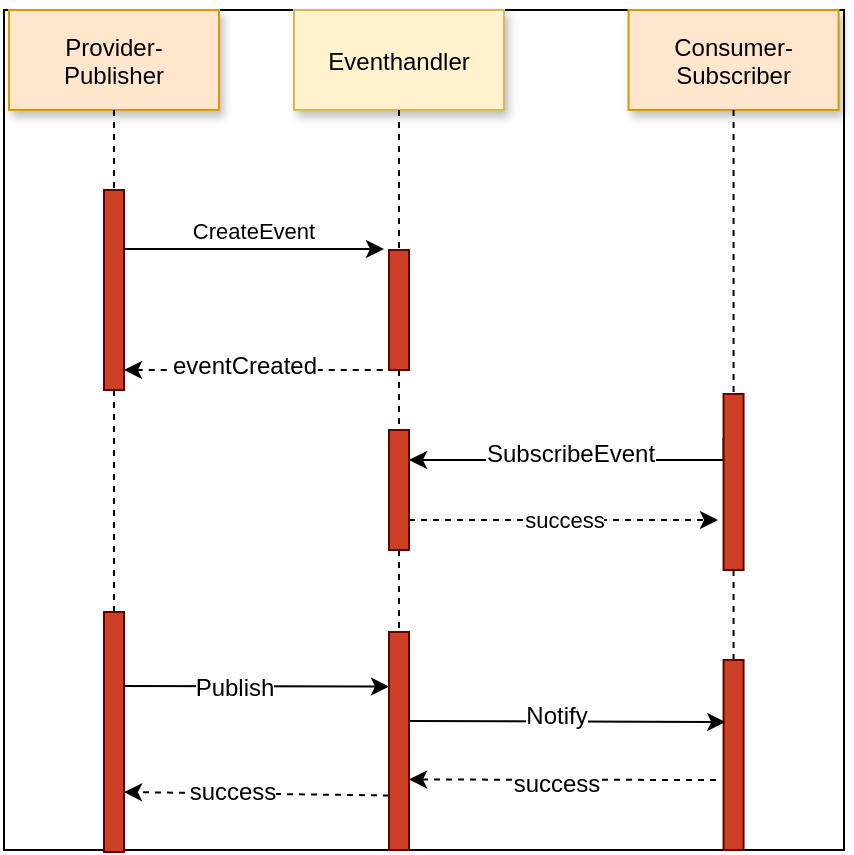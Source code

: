 <mxfile version="12.6.4" type="device"><diagram name="Page-1" id="9361dd3d-8414-5efd-6122-117bd74ce7a7"><mxGraphModel dx="2003" dy="1280" grid="1" gridSize="10" guides="1" tooltips="1" connect="1" arrows="1" fold="1" page="0" pageScale="1.5" pageWidth="826" pageHeight="1169" background="#ffffff" math="0" shadow="0"><root><mxCell id="0"/><mxCell id="1" parent="0"/><mxCell id="69" value="" style="" parent="1" vertex="1"><mxGeometry x="150" y="60" width="420" height="420" as="geometry"/></mxCell><mxCell id="2" value="" style="fillColor=#CC4125;strokeColor=#660000" parent="1" vertex="1"><mxGeometry x="200" y="150" width="10" height="100" as="geometry"/></mxCell><mxCell id="4" value="Provider-&#10;Publisher" style="shadow=1;fillColor=#ffe6cc;strokeColor=#d79b00;" parent="1" vertex="1"><mxGeometry x="152.5" y="60" width="105" height="50" as="geometry"/></mxCell><mxCell id="6" value="" style="fillColor=#CC4125;strokeColor=#660000" parent="1" vertex="1"><mxGeometry x="342.5" y="180" width="10" height="60" as="geometry"/></mxCell><mxCell id="7" value="Eventhandler" style="shadow=1;fillColor=#fff2cc;strokeColor=#d6b656;" parent="1" vertex="1"><mxGeometry x="295" y="60" width="105" height="50" as="geometry"/></mxCell><mxCell id="8" value="" style="edgeStyle=none;endArrow=none;dashed=1" parent="1" source="7" target="6" edge="1"><mxGeometry x="272.335" y="165" width="100" height="100" as="geometry"><mxPoint x="347.259" y="110" as="sourcePoint"/><mxPoint x="347.576" y="165" as="targetPoint"/></mxGeometry></mxCell><mxCell id="9" value="CreateEvent" style="edgeStyle=none;verticalLabelPosition=top;verticalAlign=bottom" parent="1" edge="1"><mxGeometry x="220" y="92" width="100" height="100" as="geometry"><mxPoint x="210" y="179.5" as="sourcePoint"/><mxPoint x="340" y="179.5" as="targetPoint"/></mxGeometry></mxCell><mxCell id="11" value="" style="edgeStyle=none;verticalLabelPosition=top;verticalAlign=bottom;endArrow=none;startArrow=classic;dashed=1" parent="1" edge="1"><mxGeometry x="220" y="152.499" width="100" height="100" as="geometry"><mxPoint x="210" y="239.999" as="sourcePoint"/><mxPoint x="340" y="239.999" as="targetPoint"/></mxGeometry></mxCell><mxCell id="y9nky8utJ9gH5K8lU3uj-90" value="eventCreated" style="text;html=1;align=center;verticalAlign=middle;resizable=0;points=[];labelBackgroundColor=#ffffff;" vertex="1" connectable="0" parent="11"><mxGeometry relative="1" as="geometry"><mxPoint x="-5" y="-2" as="offset"/></mxGeometry></mxCell><mxCell id="15" value="Consumer-&#10;Subscriber" style="shadow=1;fillColor=#ffe6cc;strokeColor=#d79b00;" parent="1" vertex="1"><mxGeometry x="462.284" y="60.0" width="105" height="50" as="geometry"/></mxCell><mxCell id="16" value="" style="edgeStyle=none;endArrow=none;dashed=1;" parent="1" source="15" target="17" edge="1"><mxGeometry x="437.043" y="270" width="100" height="100" as="geometry"><mxPoint x="514.543" y="220.0" as="sourcePoint"/><mxPoint x="514.543" y="240.0" as="targetPoint"/></mxGeometry></mxCell><mxCell id="y9nky8utJ9gH5K8lU3uj-93" style="edgeStyle=orthogonalEdgeStyle;rounded=0;orthogonalLoop=1;jettySize=auto;html=1;exitX=0;exitY=0.25;exitDx=0;exitDy=0;entryX=1;entryY=0.25;entryDx=0;entryDy=0;" edge="1" parent="1" source="17" target="y9nky8utJ9gH5K8lU3uj-91"><mxGeometry relative="1" as="geometry"><Array as="points"><mxPoint x="431" y="285"/><mxPoint x="431" y="285"/></Array></mxGeometry></mxCell><mxCell id="y9nky8utJ9gH5K8lU3uj-94" value="SubscribeEvent" style="text;html=1;align=center;verticalAlign=middle;resizable=0;points=[];labelBackgroundColor=#ffffff;" vertex="1" connectable="0" parent="y9nky8utJ9gH5K8lU3uj-93"><mxGeometry x="0.045" y="-3" relative="1" as="geometry"><mxPoint as="offset"/></mxGeometry></mxCell><mxCell id="17" value="" style="fillColor=#CC4125;strokeColor=#660000" parent="1" vertex="1"><mxGeometry x="509.78" y="252" width="10" height="88" as="geometry"/></mxCell><mxCell id="33" value="" style="edgeStyle=elbowEdgeStyle;elbow=horizontal;endArrow=none;dashed=1" parent="1" source="4" target="2" edge="1"><mxGeometry x="230.0" y="310" width="100" height="100" as="geometry"><mxPoint x="230.0" y="410" as="sourcePoint"/><mxPoint x="330" y="310" as="targetPoint"/></mxGeometry></mxCell><mxCell id="y9nky8utJ9gH5K8lU3uj-100" style="edgeStyle=none;rounded=0;orthogonalLoop=1;jettySize=auto;html=1;entryX=0;entryY=0.25;entryDx=0;entryDy=0;startArrow=none;startFill=0;endArrow=classic;endFill=1;" edge="1" parent="1" target="y9nky8utJ9gH5K8lU3uj-98"><mxGeometry relative="1" as="geometry"><mxPoint x="205" y="398" as="sourcePoint"/></mxGeometry></mxCell><mxCell id="y9nky8utJ9gH5K8lU3uj-101" value="Publish" style="text;html=1;align=center;verticalAlign=middle;resizable=0;points=[];labelBackgroundColor=#ffffff;" vertex="1" connectable="0" parent="y9nky8utJ9gH5K8lU3uj-100"><mxGeometry x="-0.131" y="-1" relative="1" as="geometry"><mxPoint as="offset"/></mxGeometry></mxCell><mxCell id="42" value="" style="fillColor=#CC4125;strokeColor=#660000" parent="1" vertex="1"><mxGeometry x="200" y="361" width="10" height="120" as="geometry"/></mxCell><mxCell id="44" value="" style="edgeStyle=none;dashed=1;endArrow=none" parent="1" source="2" target="42" edge="1"><mxGeometry x="50" y="300" width="100" height="100" as="geometry"><mxPoint x="50" y="400" as="sourcePoint"/><mxPoint x="150" y="300" as="targetPoint"/></mxGeometry></mxCell><mxCell id="52" value="" style="edgeStyle=none;endArrow=none;dashed=1" parent="1" source="y9nky8utJ9gH5K8lU3uj-98" edge="1"><mxGeometry x="376.571" y="320.697" width="100" height="100" as="geometry"><mxPoint x="451.736" y="265.697" as="sourcePoint"/><mxPoint x="347.5" y="445.167" as="targetPoint"/></mxGeometry></mxCell><mxCell id="y9nky8utJ9gH5K8lU3uj-95" value="success" style="edgeStyle=orthogonalEdgeStyle;rounded=0;orthogonalLoop=1;jettySize=auto;html=1;exitX=1;exitY=0.75;exitDx=0;exitDy=0;dashed=1;" edge="1" parent="1" source="y9nky8utJ9gH5K8lU3uj-91"><mxGeometry relative="1" as="geometry"><mxPoint x="507" y="315" as="targetPoint"/></mxGeometry></mxCell><mxCell id="y9nky8utJ9gH5K8lU3uj-91" value="" style="fillColor=#CC4125;strokeColor=#660000" vertex="1" parent="1"><mxGeometry x="342.5" y="270" width="10" height="60" as="geometry"/></mxCell><mxCell id="y9nky8utJ9gH5K8lU3uj-92" value="" style="edgeStyle=none;endArrow=none;dashed=1" edge="1" parent="1" source="6" target="y9nky8utJ9gH5K8lU3uj-91"><mxGeometry x="376.571" y="339.697" width="100" height="100" as="geometry"><mxPoint x="347.5" y="240" as="sourcePoint"/><mxPoint x="347.5" y="464.167" as="targetPoint"/></mxGeometry></mxCell><mxCell id="y9nky8utJ9gH5K8lU3uj-97" style="rounded=0;orthogonalLoop=1;jettySize=auto;html=1;entryX=0.5;entryY=1;entryDx=0;entryDy=0;dashed=1;startArrow=none;startFill=0;endArrow=none;endFill=0;" edge="1" parent="1" source="y9nky8utJ9gH5K8lU3uj-96" target="17"><mxGeometry relative="1" as="geometry"/></mxCell><mxCell id="y9nky8utJ9gH5K8lU3uj-107" style="edgeStyle=none;rounded=0;orthogonalLoop=1;jettySize=auto;html=1;entryX=1;entryY=0.75;entryDx=0;entryDy=0;startArrow=none;startFill=0;endArrow=classic;endFill=1;dashed=1;" edge="1" parent="1"><mxGeometry relative="1" as="geometry"><mxPoint x="506" y="445" as="sourcePoint"/><mxPoint x="352.5" y="444.75" as="targetPoint"/></mxGeometry></mxCell><mxCell id="y9nky8utJ9gH5K8lU3uj-110" value="success" style="text;html=1;align=center;verticalAlign=middle;resizable=0;points=[];labelBackgroundColor=#ffffff;" vertex="1" connectable="0" parent="y9nky8utJ9gH5K8lU3uj-107"><mxGeometry x="0.047" y="2" relative="1" as="geometry"><mxPoint as="offset"/></mxGeometry></mxCell><mxCell id="y9nky8utJ9gH5K8lU3uj-96" value="" style="fillColor=#CC4125;strokeColor=#660000" vertex="1" parent="1"><mxGeometry x="509.78" y="385" width="10" height="95" as="geometry"/></mxCell><mxCell id="y9nky8utJ9gH5K8lU3uj-104" style="edgeStyle=none;rounded=0;orthogonalLoop=1;jettySize=auto;html=1;exitX=1;exitY=0.5;exitDx=0;exitDy=0;entryX=0.086;entryY=0.432;entryDx=0;entryDy=0;startArrow=none;startFill=0;endArrow=classic;endFill=1;entryPerimeter=0;" edge="1" parent="1"><mxGeometry relative="1" as="geometry"><mxPoint x="352.5" y="415.5" as="sourcePoint"/><mxPoint x="510.64" y="416.04" as="targetPoint"/><Array as="points"/></mxGeometry></mxCell><mxCell id="y9nky8utJ9gH5K8lU3uj-108" value="Notify" style="text;html=1;align=center;verticalAlign=middle;resizable=0;points=[];labelBackgroundColor=#ffffff;" vertex="1" connectable="0" parent="y9nky8utJ9gH5K8lU3uj-104"><mxGeometry x="-0.075" y="3" relative="1" as="geometry"><mxPoint as="offset"/></mxGeometry></mxCell><mxCell id="y9nky8utJ9gH5K8lU3uj-111" style="edgeStyle=none;rounded=0;orthogonalLoop=1;jettySize=auto;html=1;exitX=0;exitY=0.75;exitDx=0;exitDy=0;entryX=1;entryY=0.75;entryDx=0;entryDy=0;dashed=1;startArrow=none;startFill=0;endArrow=classic;endFill=1;" edge="1" parent="1" source="y9nky8utJ9gH5K8lU3uj-98" target="42"><mxGeometry relative="1" as="geometry"/></mxCell><mxCell id="y9nky8utJ9gH5K8lU3uj-112" value="success" style="text;html=1;align=center;verticalAlign=middle;resizable=0;points=[];labelBackgroundColor=#ffffff;" vertex="1" connectable="0" parent="y9nky8utJ9gH5K8lU3uj-111"><mxGeometry x="0.236" y="-1" relative="1" as="geometry"><mxPoint x="3" as="offset"/></mxGeometry></mxCell><mxCell id="y9nky8utJ9gH5K8lU3uj-98" value="" style="fillColor=#CC4125;strokeColor=#660000" vertex="1" parent="1"><mxGeometry x="342.5" y="371" width="10" height="109" as="geometry"/></mxCell><mxCell id="y9nky8utJ9gH5K8lU3uj-99" value="" style="edgeStyle=none;endArrow=none;dashed=1" edge="1" parent="1" source="y9nky8utJ9gH5K8lU3uj-91" target="y9nky8utJ9gH5K8lU3uj-98"><mxGeometry x="376.571" y="339.697" width="100" height="100" as="geometry"><mxPoint x="347.5" y="330" as="sourcePoint"/><mxPoint x="347.5" y="464.167" as="targetPoint"/></mxGeometry></mxCell></root></mxGraphModel></diagram></mxfile>